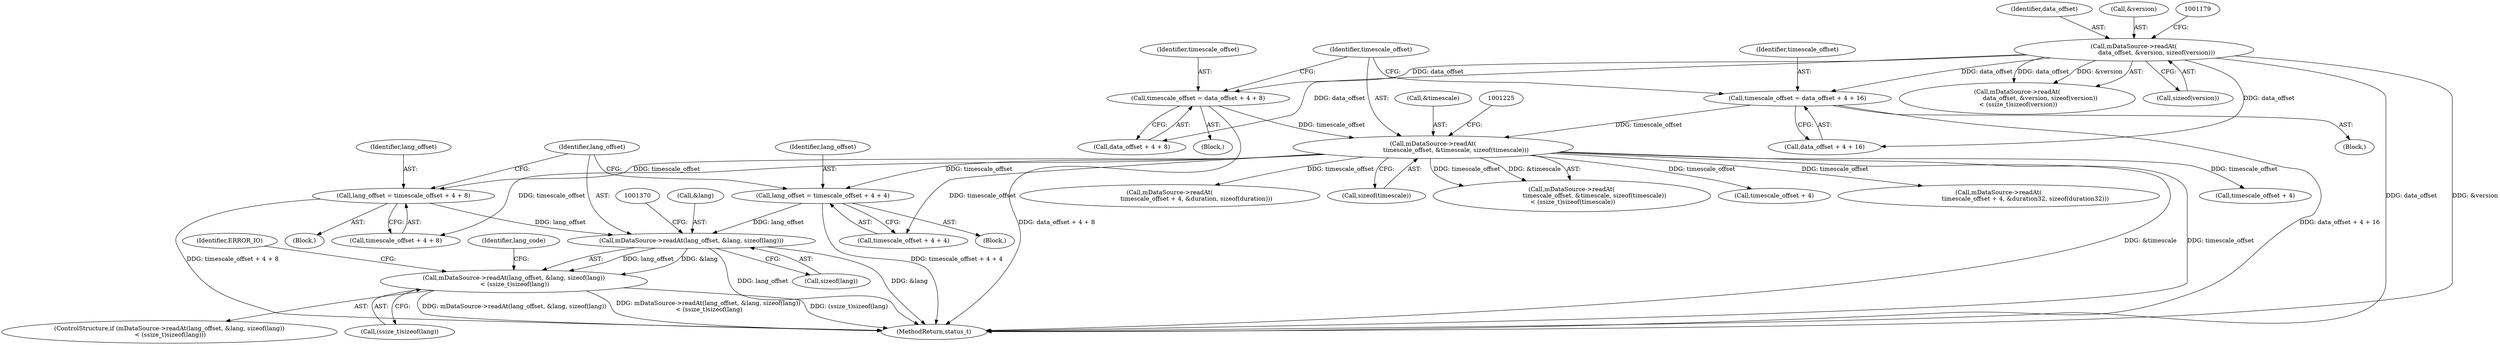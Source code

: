 digraph "0_Android_e7142a0703bc93f75e213e96ebc19000022afed9@API" {
"1001363" [label="(Call,mDataSource->readAt(lang_offset, &lang, sizeof(lang)))"];
"1001337" [label="(Call,lang_offset = timescale_offset + 4 + 8)"];
"1001218" [label="(Call,mDataSource->readAt(\n                        timescale_offset, &timescale, sizeof(timescale)))"];
"1001191" [label="(Call,timescale_offset = data_offset + 4 + 16)"];
"1001172" [label="(Call,mDataSource->readAt(\n                        data_offset, &version, sizeof(version)))"];
"1001204" [label="(Call,timescale_offset = data_offset + 4 + 8)"];
"1001350" [label="(Call,lang_offset = timescale_offset + 4 + 4)"];
"1001362" [label="(Call,mDataSource->readAt(lang_offset, &lang, sizeof(lang))\n < (ssize_t)sizeof(lang))"];
"1001173" [label="(Identifier,data_offset)"];
"1001362" [label="(Call,mDataSource->readAt(lang_offset, &lang, sizeof(lang))\n < (ssize_t)sizeof(lang))"];
"1001365" [label="(Call,&lang)"];
"1001336" [label="(Block,)"];
"1001287" [label="(Call,timescale_offset + 4)"];
"1001361" [label="(ControlStructure,if (mDataSource->readAt(lang_offset, &lang, sizeof(lang))\n < (ssize_t)sizeof(lang)))"];
"1001364" [label="(Identifier,lang_offset)"];
"1001204" [label="(Call,timescale_offset = data_offset + 4 + 8)"];
"1001205" [label="(Identifier,timescale_offset)"];
"1001339" [label="(Call,timescale_offset + 4 + 8)"];
"1001190" [label="(Block,)"];
"1001349" [label="(Block,)"];
"1001256" [label="(Call,mDataSource->readAt(\n                            timescale_offset + 4, &duration, sizeof(duration)))"];
"1001219" [label="(Identifier,timescale_offset)"];
"1001220" [label="(Call,&timescale)"];
"1001191" [label="(Call,timescale_offset = data_offset + 4 + 16)"];
"1001222" [label="(Call,sizeof(timescale))"];
"1001192" [label="(Identifier,timescale_offset)"];
"1001217" [label="(Call,mDataSource->readAt(\n                        timescale_offset, &timescale, sizeof(timescale))\n < (ssize_t)sizeof(timescale))"];
"1001206" [label="(Call,data_offset + 4 + 8)"];
"1001171" [label="(Call,mDataSource->readAt(\n                        data_offset, &version, sizeof(version))\n < (ssize_t)sizeof(version))"];
"1001337" [label="(Call,lang_offset = timescale_offset + 4 + 8)"];
"1001172" [label="(Call,mDataSource->readAt(\n                        data_offset, &version, sizeof(version)))"];
"1003275" [label="(MethodReturn,status_t)"];
"1001350" [label="(Call,lang_offset = timescale_offset + 4 + 4)"];
"1001338" [label="(Identifier,lang_offset)"];
"1001257" [label="(Call,timescale_offset + 4)"];
"1001203" [label="(Block,)"];
"1001286" [label="(Call,mDataSource->readAt(\n                            timescale_offset + 4, &duration32, sizeof(duration32)))"];
"1001363" [label="(Call,mDataSource->readAt(lang_offset, &lang, sizeof(lang)))"];
"1001375" [label="(Identifier,ERROR_IO)"];
"1001351" [label="(Identifier,lang_offset)"];
"1001379" [label="(Identifier,lang_code)"];
"1001367" [label="(Call,sizeof(lang))"];
"1001369" [label="(Call,(ssize_t)sizeof(lang))"];
"1001193" [label="(Call,data_offset + 4 + 16)"];
"1001352" [label="(Call,timescale_offset + 4 + 4)"];
"1001218" [label="(Call,mDataSource->readAt(\n                        timescale_offset, &timescale, sizeof(timescale)))"];
"1001176" [label="(Call,sizeof(version))"];
"1001174" [label="(Call,&version)"];
"1001363" -> "1001362"  [label="AST: "];
"1001363" -> "1001367"  [label="CFG: "];
"1001364" -> "1001363"  [label="AST: "];
"1001365" -> "1001363"  [label="AST: "];
"1001367" -> "1001363"  [label="AST: "];
"1001370" -> "1001363"  [label="CFG: "];
"1001363" -> "1003275"  [label="DDG: lang_offset"];
"1001363" -> "1003275"  [label="DDG: &lang"];
"1001363" -> "1001362"  [label="DDG: lang_offset"];
"1001363" -> "1001362"  [label="DDG: &lang"];
"1001337" -> "1001363"  [label="DDG: lang_offset"];
"1001350" -> "1001363"  [label="DDG: lang_offset"];
"1001337" -> "1001336"  [label="AST: "];
"1001337" -> "1001339"  [label="CFG: "];
"1001338" -> "1001337"  [label="AST: "];
"1001339" -> "1001337"  [label="AST: "];
"1001364" -> "1001337"  [label="CFG: "];
"1001337" -> "1003275"  [label="DDG: timescale_offset + 4 + 8"];
"1001218" -> "1001337"  [label="DDG: timescale_offset"];
"1001218" -> "1001217"  [label="AST: "];
"1001218" -> "1001222"  [label="CFG: "];
"1001219" -> "1001218"  [label="AST: "];
"1001220" -> "1001218"  [label="AST: "];
"1001222" -> "1001218"  [label="AST: "];
"1001225" -> "1001218"  [label="CFG: "];
"1001218" -> "1003275"  [label="DDG: &timescale"];
"1001218" -> "1003275"  [label="DDG: timescale_offset"];
"1001218" -> "1001217"  [label="DDG: timescale_offset"];
"1001218" -> "1001217"  [label="DDG: &timescale"];
"1001191" -> "1001218"  [label="DDG: timescale_offset"];
"1001204" -> "1001218"  [label="DDG: timescale_offset"];
"1001218" -> "1001256"  [label="DDG: timescale_offset"];
"1001218" -> "1001257"  [label="DDG: timescale_offset"];
"1001218" -> "1001286"  [label="DDG: timescale_offset"];
"1001218" -> "1001287"  [label="DDG: timescale_offset"];
"1001218" -> "1001339"  [label="DDG: timescale_offset"];
"1001218" -> "1001350"  [label="DDG: timescale_offset"];
"1001218" -> "1001352"  [label="DDG: timescale_offset"];
"1001191" -> "1001190"  [label="AST: "];
"1001191" -> "1001193"  [label="CFG: "];
"1001192" -> "1001191"  [label="AST: "];
"1001193" -> "1001191"  [label="AST: "];
"1001219" -> "1001191"  [label="CFG: "];
"1001191" -> "1003275"  [label="DDG: data_offset + 4 + 16"];
"1001172" -> "1001191"  [label="DDG: data_offset"];
"1001172" -> "1001171"  [label="AST: "];
"1001172" -> "1001176"  [label="CFG: "];
"1001173" -> "1001172"  [label="AST: "];
"1001174" -> "1001172"  [label="AST: "];
"1001176" -> "1001172"  [label="AST: "];
"1001179" -> "1001172"  [label="CFG: "];
"1001172" -> "1003275"  [label="DDG: data_offset"];
"1001172" -> "1003275"  [label="DDG: &version"];
"1001172" -> "1001171"  [label="DDG: data_offset"];
"1001172" -> "1001171"  [label="DDG: &version"];
"1001172" -> "1001193"  [label="DDG: data_offset"];
"1001172" -> "1001204"  [label="DDG: data_offset"];
"1001172" -> "1001206"  [label="DDG: data_offset"];
"1001204" -> "1001203"  [label="AST: "];
"1001204" -> "1001206"  [label="CFG: "];
"1001205" -> "1001204"  [label="AST: "];
"1001206" -> "1001204"  [label="AST: "];
"1001219" -> "1001204"  [label="CFG: "];
"1001204" -> "1003275"  [label="DDG: data_offset + 4 + 8"];
"1001350" -> "1001349"  [label="AST: "];
"1001350" -> "1001352"  [label="CFG: "];
"1001351" -> "1001350"  [label="AST: "];
"1001352" -> "1001350"  [label="AST: "];
"1001364" -> "1001350"  [label="CFG: "];
"1001350" -> "1003275"  [label="DDG: timescale_offset + 4 + 4"];
"1001362" -> "1001361"  [label="AST: "];
"1001362" -> "1001369"  [label="CFG: "];
"1001369" -> "1001362"  [label="AST: "];
"1001375" -> "1001362"  [label="CFG: "];
"1001379" -> "1001362"  [label="CFG: "];
"1001362" -> "1003275"  [label="DDG: mDataSource->readAt(lang_offset, &lang, sizeof(lang))"];
"1001362" -> "1003275"  [label="DDG: mDataSource->readAt(lang_offset, &lang, sizeof(lang))\n < (ssize_t)sizeof(lang)"];
"1001362" -> "1003275"  [label="DDG: (ssize_t)sizeof(lang)"];
}
